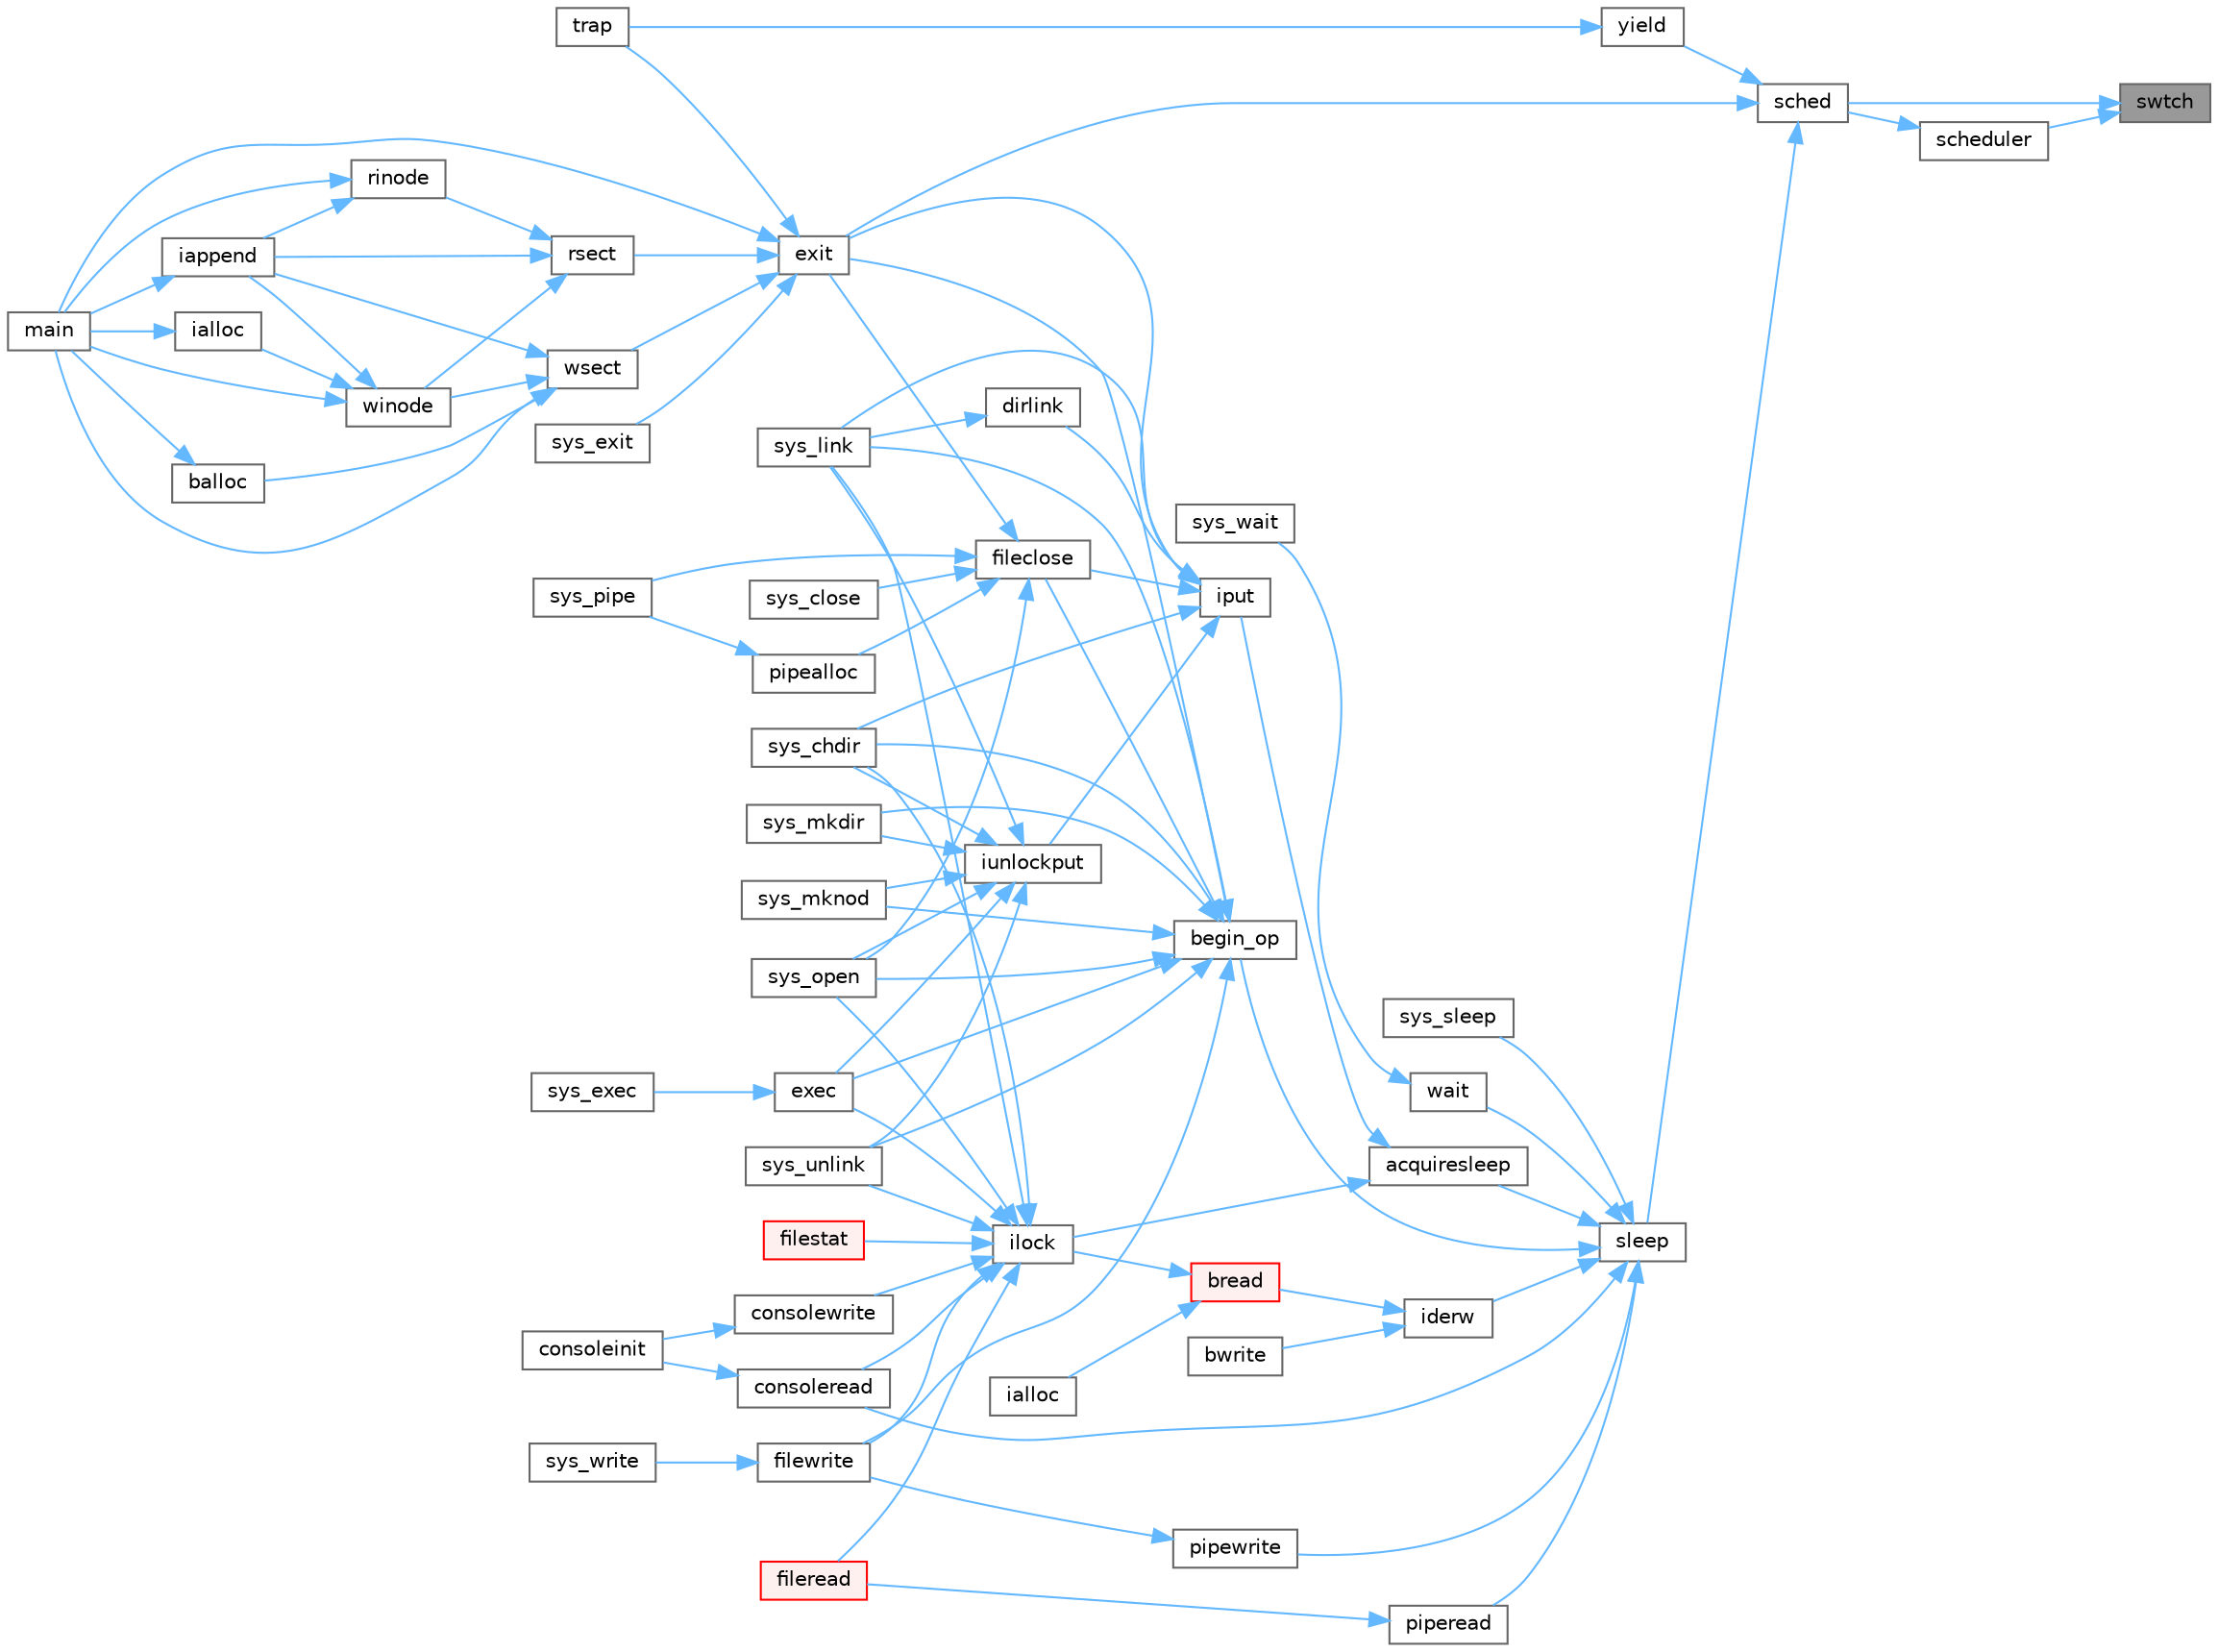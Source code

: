 digraph "swtch"
{
 // LATEX_PDF_SIZE
  bgcolor="transparent";
  edge [fontname=Helvetica,fontsize=10,labelfontname=Helvetica,labelfontsize=10];
  node [fontname=Helvetica,fontsize=10,shape=box,height=0.2,width=0.4];
  rankdir="RL";
  Node1 [id="Node000001",label="swtch",height=0.2,width=0.4,color="gray40", fillcolor="grey60", style="filled", fontcolor="black",tooltip=" "];
  Node1 -> Node2 [id="edge89_Node000001_Node000002",dir="back",color="steelblue1",style="solid",tooltip=" "];
  Node2 [id="Node000002",label="sched",height=0.2,width=0.4,color="grey40", fillcolor="white", style="filled",URL="$d3/dda/proc_8c.html#ad788da91743c333b5bed7c4a0dd12365",tooltip=" "];
  Node2 -> Node3 [id="edge90_Node000002_Node000003",dir="back",color="steelblue1",style="solid",tooltip=" "];
  Node3 [id="Node000003",label="exit",height=0.2,width=0.4,color="grey40", fillcolor="white", style="filled",URL="$d3/dda/proc_8c.html#aaf98ef7cdde3a0dfb2e49919de3298b1",tooltip=" "];
  Node3 -> Node4 [id="edge91_Node000003_Node000004",dir="back",color="steelblue1",style="solid",tooltip=" "];
  Node4 [id="Node000004",label="main",height=0.2,width=0.4,color="grey40", fillcolor="white", style="filled",URL="$d7/d1f/mkfs_8c.html#a0ddf1224851353fc92bfbff6f499fa97",tooltip=" "];
  Node3 -> Node5 [id="edge92_Node000003_Node000005",dir="back",color="steelblue1",style="solid",tooltip=" "];
  Node5 [id="Node000005",label="rsect",height=0.2,width=0.4,color="grey40", fillcolor="white", style="filled",URL="$d7/d1f/mkfs_8c.html#a22ea835ad23cd716a962f30e4882ee80",tooltip=" "];
  Node5 -> Node6 [id="edge93_Node000005_Node000006",dir="back",color="steelblue1",style="solid",tooltip=" "];
  Node6 [id="Node000006",label="iappend",height=0.2,width=0.4,color="grey40", fillcolor="white", style="filled",URL="$d7/d1f/mkfs_8c.html#a268b61616f575ff072f5bb34c83e02e9",tooltip=" "];
  Node6 -> Node4 [id="edge94_Node000006_Node000004",dir="back",color="steelblue1",style="solid",tooltip=" "];
  Node5 -> Node7 [id="edge95_Node000005_Node000007",dir="back",color="steelblue1",style="solid",tooltip=" "];
  Node7 [id="Node000007",label="rinode",height=0.2,width=0.4,color="grey40", fillcolor="white", style="filled",URL="$d7/d1f/mkfs_8c.html#a3b6cb1258a963010211a8e5ddf99defe",tooltip=" "];
  Node7 -> Node6 [id="edge96_Node000007_Node000006",dir="back",color="steelblue1",style="solid",tooltip=" "];
  Node7 -> Node4 [id="edge97_Node000007_Node000004",dir="back",color="steelblue1",style="solid",tooltip=" "];
  Node5 -> Node8 [id="edge98_Node000005_Node000008",dir="back",color="steelblue1",style="solid",tooltip=" "];
  Node8 [id="Node000008",label="winode",height=0.2,width=0.4,color="grey40", fillcolor="white", style="filled",URL="$d7/d1f/mkfs_8c.html#a2540c48cea7dc865909cfb3f8450a887",tooltip=" "];
  Node8 -> Node9 [id="edge99_Node000008_Node000009",dir="back",color="steelblue1",style="solid",tooltip=" "];
  Node9 [id="Node000009",label="ialloc",height=0.2,width=0.4,color="grey40", fillcolor="white", style="filled",URL="$d7/d1f/mkfs_8c.html#a341af7faeda3d6fcb57a5a9fe3a0104a",tooltip=" "];
  Node9 -> Node4 [id="edge100_Node000009_Node000004",dir="back",color="steelblue1",style="solid",tooltip=" "];
  Node8 -> Node6 [id="edge101_Node000008_Node000006",dir="back",color="steelblue1",style="solid",tooltip=" "];
  Node8 -> Node4 [id="edge102_Node000008_Node000004",dir="back",color="steelblue1",style="solid",tooltip=" "];
  Node3 -> Node10 [id="edge103_Node000003_Node000010",dir="back",color="steelblue1",style="solid",tooltip=" "];
  Node10 [id="Node000010",label="sys_exit",height=0.2,width=0.4,color="grey40", fillcolor="white", style="filled",URL="$dd/d35/sysproc_8c.html#aee72faa31a0c32b410aba558ef1d59f2",tooltip=" "];
  Node3 -> Node11 [id="edge104_Node000003_Node000011",dir="back",color="steelblue1",style="solid",tooltip=" "];
  Node11 [id="Node000011",label="trap",height=0.2,width=0.4,color="grey40", fillcolor="white", style="filled",URL="$dc/d6f/trap_8c.html#a372d166e36c086c91e5f5d81e5fead3a",tooltip=" "];
  Node3 -> Node12 [id="edge105_Node000003_Node000012",dir="back",color="steelblue1",style="solid",tooltip=" "];
  Node12 [id="Node000012",label="wsect",height=0.2,width=0.4,color="grey40", fillcolor="white", style="filled",URL="$d7/d1f/mkfs_8c.html#ac62d827d836d1807e4d6f365f32348bb",tooltip=" "];
  Node12 -> Node13 [id="edge106_Node000012_Node000013",dir="back",color="steelblue1",style="solid",tooltip=" "];
  Node13 [id="Node000013",label="balloc",height=0.2,width=0.4,color="grey40", fillcolor="white", style="filled",URL="$d7/d1f/mkfs_8c.html#a327cdfc7a74165d8922ec6c8ba256906",tooltip=" "];
  Node13 -> Node4 [id="edge107_Node000013_Node000004",dir="back",color="steelblue1",style="solid",tooltip=" "];
  Node12 -> Node6 [id="edge108_Node000012_Node000006",dir="back",color="steelblue1",style="solid",tooltip=" "];
  Node12 -> Node4 [id="edge109_Node000012_Node000004",dir="back",color="steelblue1",style="solid",tooltip=" "];
  Node12 -> Node8 [id="edge110_Node000012_Node000008",dir="back",color="steelblue1",style="solid",tooltip=" "];
  Node2 -> Node14 [id="edge111_Node000002_Node000014",dir="back",color="steelblue1",style="solid",tooltip=" "];
  Node14 [id="Node000014",label="sleep",height=0.2,width=0.4,color="grey40", fillcolor="white", style="filled",URL="$d3/dda/proc_8c.html#ae70cc0370342e46f6db3bec367232457",tooltip=" "];
  Node14 -> Node15 [id="edge112_Node000014_Node000015",dir="back",color="steelblue1",style="solid",tooltip=" "];
  Node15 [id="Node000015",label="acquiresleep",height=0.2,width=0.4,color="grey40", fillcolor="white", style="filled",URL="$d8/dd1/sleeplock_8c.html#aaad2d7a86d4859982dd9a132f5128ff2",tooltip=" "];
  Node15 -> Node16 [id="edge113_Node000015_Node000016",dir="back",color="steelblue1",style="solid",tooltip=" "];
  Node16 [id="Node000016",label="ilock",height=0.2,width=0.4,color="grey40", fillcolor="white", style="filled",URL="$d2/d5a/fs_8c.html#aed28187406d84a3aa71f10c6235a03ec",tooltip=" "];
  Node16 -> Node17 [id="edge114_Node000016_Node000017",dir="back",color="steelblue1",style="solid",tooltip=" "];
  Node17 [id="Node000017",label="consoleread",height=0.2,width=0.4,color="grey40", fillcolor="white", style="filled",URL="$d0/d56/console_8c.html#a28ac85a90987662e306ca8efbfe16074",tooltip=" "];
  Node17 -> Node18 [id="edge115_Node000017_Node000018",dir="back",color="steelblue1",style="solid",tooltip=" "];
  Node18 [id="Node000018",label="consoleinit",height=0.2,width=0.4,color="grey40", fillcolor="white", style="filled",URL="$d0/d56/console_8c.html#ab508ff0f4db26fe35cd25fa648f9ee75",tooltip=" "];
  Node16 -> Node19 [id="edge116_Node000016_Node000019",dir="back",color="steelblue1",style="solid",tooltip=" "];
  Node19 [id="Node000019",label="consolewrite",height=0.2,width=0.4,color="grey40", fillcolor="white", style="filled",URL="$d0/d56/console_8c.html#a6af7eb39268127d389792cec37785666",tooltip=" "];
  Node19 -> Node18 [id="edge117_Node000019_Node000018",dir="back",color="steelblue1",style="solid",tooltip=" "];
  Node16 -> Node20 [id="edge118_Node000016_Node000020",dir="back",color="steelblue1",style="solid",tooltip=" "];
  Node20 [id="Node000020",label="exec",height=0.2,width=0.4,color="grey40", fillcolor="white", style="filled",URL="$df/dc9/exec_8c.html#ace32454ed0d37834dcb1cb4f8b727e6e",tooltip=" "];
  Node20 -> Node21 [id="edge119_Node000020_Node000021",dir="back",color="steelblue1",style="solid",tooltip=" "];
  Node21 [id="Node000021",label="sys_exec",height=0.2,width=0.4,color="grey40", fillcolor="white", style="filled",URL="$d1/d14/sysfile_8c.html#aeaa813ddeb6a5fac3c45714c7351c526",tooltip=" "];
  Node16 -> Node22 [id="edge120_Node000016_Node000022",dir="back",color="steelblue1",style="solid",tooltip=" "];
  Node22 [id="Node000022",label="fileread",height=0.2,width=0.4,color="red", fillcolor="#FFF0F0", style="filled",URL="$d6/d13/file_8c.html#a1dc8c87c7e48bdaaf98e9c7047928f29",tooltip=" "];
  Node16 -> Node24 [id="edge121_Node000016_Node000024",dir="back",color="steelblue1",style="solid",tooltip=" "];
  Node24 [id="Node000024",label="filestat",height=0.2,width=0.4,color="red", fillcolor="#FFF0F0", style="filled",URL="$d6/d13/file_8c.html#afff8e849fa54dea2a5a27dbb97474607",tooltip=" "];
  Node16 -> Node26 [id="edge122_Node000016_Node000026",dir="back",color="steelblue1",style="solid",tooltip=" "];
  Node26 [id="Node000026",label="filewrite",height=0.2,width=0.4,color="grey40", fillcolor="white", style="filled",URL="$d6/d13/file_8c.html#ab8de757a0a9f58dcc6511ea5e46ebb88",tooltip=" "];
  Node26 -> Node27 [id="edge123_Node000026_Node000027",dir="back",color="steelblue1",style="solid",tooltip=" "];
  Node27 [id="Node000027",label="sys_write",height=0.2,width=0.4,color="grey40", fillcolor="white", style="filled",URL="$d1/d14/sysfile_8c.html#a687d939a9e4792af15db96f2c2f34378",tooltip=" "];
  Node16 -> Node28 [id="edge124_Node000016_Node000028",dir="back",color="steelblue1",style="solid",tooltip=" "];
  Node28 [id="Node000028",label="sys_chdir",height=0.2,width=0.4,color="grey40", fillcolor="white", style="filled",URL="$d1/d14/sysfile_8c.html#ad1c5f8693cb35b9605fee09eebdda640",tooltip=" "];
  Node16 -> Node29 [id="edge125_Node000016_Node000029",dir="back",color="steelblue1",style="solid",tooltip=" "];
  Node29 [id="Node000029",label="sys_link",height=0.2,width=0.4,color="grey40", fillcolor="white", style="filled",URL="$d1/d14/sysfile_8c.html#a759600870314007ac558871239122fb7",tooltip=" "];
  Node16 -> Node30 [id="edge126_Node000016_Node000030",dir="back",color="steelblue1",style="solid",tooltip=" "];
  Node30 [id="Node000030",label="sys_open",height=0.2,width=0.4,color="grey40", fillcolor="white", style="filled",URL="$d1/d14/sysfile_8c.html#a74e45efc661ca17c068bc283b3842e6d",tooltip=" "];
  Node16 -> Node31 [id="edge127_Node000016_Node000031",dir="back",color="steelblue1",style="solid",tooltip=" "];
  Node31 [id="Node000031",label="sys_unlink",height=0.2,width=0.4,color="grey40", fillcolor="white", style="filled",URL="$d1/d14/sysfile_8c.html#ae1e58ee11d41f643929520d8c1640da7",tooltip=" "];
  Node15 -> Node32 [id="edge128_Node000015_Node000032",dir="back",color="steelblue1",style="solid",tooltip=" "];
  Node32 [id="Node000032",label="iput",height=0.2,width=0.4,color="grey40", fillcolor="white", style="filled",URL="$d2/d5a/fs_8c.html#ab3c447f135c68e4c3c1f8d5866f6e77b",tooltip=" "];
  Node32 -> Node33 [id="edge129_Node000032_Node000033",dir="back",color="steelblue1",style="solid",tooltip=" "];
  Node33 [id="Node000033",label="dirlink",height=0.2,width=0.4,color="grey40", fillcolor="white", style="filled",URL="$d2/d5a/fs_8c.html#a69a135a0e8a06d9f306d77ebc0c1f7a0",tooltip=" "];
  Node33 -> Node29 [id="edge130_Node000033_Node000029",dir="back",color="steelblue1",style="solid",tooltip=" "];
  Node32 -> Node3 [id="edge131_Node000032_Node000003",dir="back",color="steelblue1",style="solid",tooltip=" "];
  Node32 -> Node34 [id="edge132_Node000032_Node000034",dir="back",color="steelblue1",style="solid",tooltip=" "];
  Node34 [id="Node000034",label="fileclose",height=0.2,width=0.4,color="grey40", fillcolor="white", style="filled",URL="$d6/d13/file_8c.html#ae557c81ab89c24219146144bb6adaa2c",tooltip=" "];
  Node34 -> Node3 [id="edge133_Node000034_Node000003",dir="back",color="steelblue1",style="solid",tooltip=" "];
  Node34 -> Node35 [id="edge134_Node000034_Node000035",dir="back",color="steelblue1",style="solid",tooltip=" "];
  Node35 [id="Node000035",label="pipealloc",height=0.2,width=0.4,color="grey40", fillcolor="white", style="filled",URL="$d1/d47/pipe_8c.html#a9d6f0c526148e6002b6776619c7563e6",tooltip=" "];
  Node35 -> Node36 [id="edge135_Node000035_Node000036",dir="back",color="steelblue1",style="solid",tooltip=" "];
  Node36 [id="Node000036",label="sys_pipe",height=0.2,width=0.4,color="grey40", fillcolor="white", style="filled",URL="$d1/d14/sysfile_8c.html#a9a70db941def46ec25939e6c2d30e399",tooltip=" "];
  Node34 -> Node37 [id="edge136_Node000034_Node000037",dir="back",color="steelblue1",style="solid",tooltip=" "];
  Node37 [id="Node000037",label="sys_close",height=0.2,width=0.4,color="grey40", fillcolor="white", style="filled",URL="$d1/d14/sysfile_8c.html#a32945488fd39bc405757177b37cd2250",tooltip=" "];
  Node34 -> Node30 [id="edge137_Node000034_Node000030",dir="back",color="steelblue1",style="solid",tooltip=" "];
  Node34 -> Node36 [id="edge138_Node000034_Node000036",dir="back",color="steelblue1",style="solid",tooltip=" "];
  Node32 -> Node38 [id="edge139_Node000032_Node000038",dir="back",color="steelblue1",style="solid",tooltip=" "];
  Node38 [id="Node000038",label="iunlockput",height=0.2,width=0.4,color="grey40", fillcolor="white", style="filled",URL="$d2/d5a/fs_8c.html#a207b3008bae35596c55ec7c4fc6875eb",tooltip=" "];
  Node38 -> Node20 [id="edge140_Node000038_Node000020",dir="back",color="steelblue1",style="solid",tooltip=" "];
  Node38 -> Node28 [id="edge141_Node000038_Node000028",dir="back",color="steelblue1",style="solid",tooltip=" "];
  Node38 -> Node29 [id="edge142_Node000038_Node000029",dir="back",color="steelblue1",style="solid",tooltip=" "];
  Node38 -> Node39 [id="edge143_Node000038_Node000039",dir="back",color="steelblue1",style="solid",tooltip=" "];
  Node39 [id="Node000039",label="sys_mkdir",height=0.2,width=0.4,color="grey40", fillcolor="white", style="filled",URL="$d1/d14/sysfile_8c.html#a057e5bce2de7a87ebfd2dc33967bca4a",tooltip=" "];
  Node38 -> Node40 [id="edge144_Node000038_Node000040",dir="back",color="steelblue1",style="solid",tooltip=" "];
  Node40 [id="Node000040",label="sys_mknod",height=0.2,width=0.4,color="grey40", fillcolor="white", style="filled",URL="$d1/d14/sysfile_8c.html#a25697aa3d828b5878d38170d724adb27",tooltip=" "];
  Node38 -> Node30 [id="edge145_Node000038_Node000030",dir="back",color="steelblue1",style="solid",tooltip=" "];
  Node38 -> Node31 [id="edge146_Node000038_Node000031",dir="back",color="steelblue1",style="solid",tooltip=" "];
  Node32 -> Node28 [id="edge147_Node000032_Node000028",dir="back",color="steelblue1",style="solid",tooltip=" "];
  Node32 -> Node29 [id="edge148_Node000032_Node000029",dir="back",color="steelblue1",style="solid",tooltip=" "];
  Node14 -> Node41 [id="edge149_Node000014_Node000041",dir="back",color="steelblue1",style="solid",tooltip=" "];
  Node41 [id="Node000041",label="begin_op",height=0.2,width=0.4,color="grey40", fillcolor="white", style="filled",URL="$d7/df8/log_8c.html#ac96aa31ffc0500e749c62c4d377c21c9",tooltip=" "];
  Node41 -> Node20 [id="edge150_Node000041_Node000020",dir="back",color="steelblue1",style="solid",tooltip=" "];
  Node41 -> Node3 [id="edge151_Node000041_Node000003",dir="back",color="steelblue1",style="solid",tooltip=" "];
  Node41 -> Node34 [id="edge152_Node000041_Node000034",dir="back",color="steelblue1",style="solid",tooltip=" "];
  Node41 -> Node26 [id="edge153_Node000041_Node000026",dir="back",color="steelblue1",style="solid",tooltip=" "];
  Node41 -> Node28 [id="edge154_Node000041_Node000028",dir="back",color="steelblue1",style="solid",tooltip=" "];
  Node41 -> Node29 [id="edge155_Node000041_Node000029",dir="back",color="steelblue1",style="solid",tooltip=" "];
  Node41 -> Node39 [id="edge156_Node000041_Node000039",dir="back",color="steelblue1",style="solid",tooltip=" "];
  Node41 -> Node40 [id="edge157_Node000041_Node000040",dir="back",color="steelblue1",style="solid",tooltip=" "];
  Node41 -> Node30 [id="edge158_Node000041_Node000030",dir="back",color="steelblue1",style="solid",tooltip=" "];
  Node41 -> Node31 [id="edge159_Node000041_Node000031",dir="back",color="steelblue1",style="solid",tooltip=" "];
  Node14 -> Node17 [id="edge160_Node000014_Node000017",dir="back",color="steelblue1",style="solid",tooltip=" "];
  Node14 -> Node42 [id="edge161_Node000014_Node000042",dir="back",color="steelblue1",style="solid",tooltip=" "];
  Node42 [id="Node000042",label="iderw",height=0.2,width=0.4,color="grey40", fillcolor="white", style="filled",URL="$da/d9b/memide_8c.html#a7f36b008f02088c86f76e98e05b55af5",tooltip=" "];
  Node42 -> Node43 [id="edge162_Node000042_Node000043",dir="back",color="steelblue1",style="solid",tooltip=" "];
  Node43 [id="Node000043",label="bread",height=0.2,width=0.4,color="red", fillcolor="#FFF0F0", style="filled",URL="$dc/de6/bio_8c.html#a30b8d2ef2300ed8e3d879a428fe39898",tooltip=" "];
  Node43 -> Node44 [id="edge163_Node000043_Node000044",dir="back",color="steelblue1",style="solid",tooltip=" "];
  Node44 [id="Node000044",label="ialloc",height=0.2,width=0.4,color="grey40", fillcolor="white", style="filled",URL="$d2/d5a/fs_8c.html#af95049367381647bc9487af49724b869",tooltip=" "];
  Node43 -> Node16 [id="edge164_Node000043_Node000016",dir="back",color="steelblue1",style="solid",tooltip=" "];
  Node42 -> Node54 [id="edge165_Node000042_Node000054",dir="back",color="steelblue1",style="solid",tooltip=" "];
  Node54 [id="Node000054",label="bwrite",height=0.2,width=0.4,color="grey40", fillcolor="white", style="filled",URL="$dc/de6/bio_8c.html#a63c899c13b176ddf80064d32225e1298",tooltip=" "];
  Node14 -> Node55 [id="edge166_Node000014_Node000055",dir="back",color="steelblue1",style="solid",tooltip=" "];
  Node55 [id="Node000055",label="piperead",height=0.2,width=0.4,color="grey40", fillcolor="white", style="filled",URL="$d1/d47/pipe_8c.html#ad4cce6144039b615d139f8660c60293a",tooltip=" "];
  Node55 -> Node22 [id="edge167_Node000055_Node000022",dir="back",color="steelblue1",style="solid",tooltip=" "];
  Node14 -> Node56 [id="edge168_Node000014_Node000056",dir="back",color="steelblue1",style="solid",tooltip=" "];
  Node56 [id="Node000056",label="pipewrite",height=0.2,width=0.4,color="grey40", fillcolor="white", style="filled",URL="$d1/d47/pipe_8c.html#acfca0fab7d2c0c0dcc56359c8febe14a",tooltip=" "];
  Node56 -> Node26 [id="edge169_Node000056_Node000026",dir="back",color="steelblue1",style="solid",tooltip=" "];
  Node14 -> Node57 [id="edge170_Node000014_Node000057",dir="back",color="steelblue1",style="solid",tooltip=" "];
  Node57 [id="Node000057",label="sys_sleep",height=0.2,width=0.4,color="grey40", fillcolor="white", style="filled",URL="$dd/d35/sysproc_8c.html#a59778ec9bfa6b6f2100b43fbba000573",tooltip=" "];
  Node14 -> Node58 [id="edge171_Node000014_Node000058",dir="back",color="steelblue1",style="solid",tooltip=" "];
  Node58 [id="Node000058",label="wait",height=0.2,width=0.4,color="grey40", fillcolor="white", style="filled",URL="$d3/dda/proc_8c.html#af6f31822f7e737b4e414bdac1ccb59a4",tooltip=" "];
  Node58 -> Node59 [id="edge172_Node000058_Node000059",dir="back",color="steelblue1",style="solid",tooltip=" "];
  Node59 [id="Node000059",label="sys_wait",height=0.2,width=0.4,color="grey40", fillcolor="white", style="filled",URL="$dd/d35/sysproc_8c.html#ad202e06addda05ba6fe60f05d3f61913",tooltip=" "];
  Node2 -> Node60 [id="edge173_Node000002_Node000060",dir="back",color="steelblue1",style="solid",tooltip=" "];
  Node60 [id="Node000060",label="yield",height=0.2,width=0.4,color="grey40", fillcolor="white", style="filled",URL="$d3/dda/proc_8c.html#a7cb51f5c2b5cad3766f19eb69c92793b",tooltip=" "];
  Node60 -> Node11 [id="edge174_Node000060_Node000011",dir="back",color="steelblue1",style="solid",tooltip=" "];
  Node1 -> Node61 [id="edge175_Node000001_Node000061",dir="back",color="steelblue1",style="solid",tooltip=" "];
  Node61 [id="Node000061",label="scheduler",height=0.2,width=0.4,color="grey40", fillcolor="white", style="filled",URL="$d3/dda/proc_8c.html#a9fa00b0be5d3c4781048861e2506eb63",tooltip=" "];
  Node61 -> Node2 [id="edge176_Node000061_Node000002",dir="back",color="steelblue1",style="solid",tooltip=" "];
}
